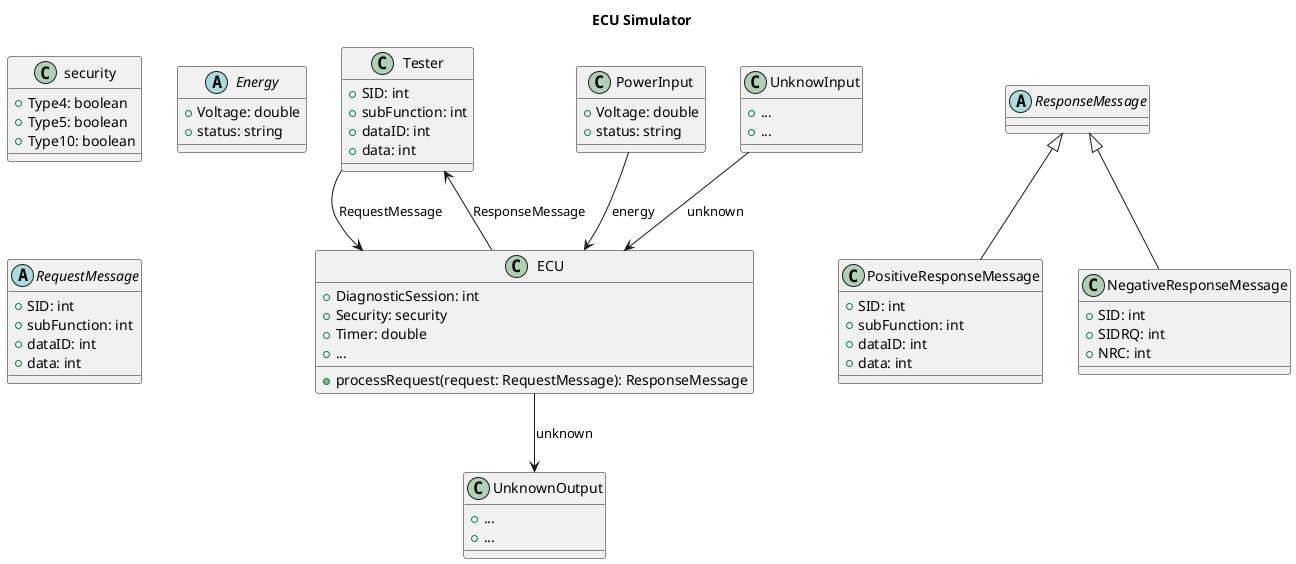@startuml ECU Simulator
title ECU Simulator

class Tester {
    +SID: int
    +subFunction: int
    +dataID: int
    +data: int
}

class ECU {
    +DiagnosticSession: int
    +Security: security
    +Timer: double
    +processRequest(request: RequestMessage): ResponseMessage
    +...
}

class security{
    + Type4: boolean
    + Type5: boolean
    + Type10: boolean
}

abstract class Energy{
    +Voltage: double
    +status: string
}
abstract class RequestMessage {
    +SID: int
    +subFunction: int
    +dataID: int
    +data: int
}
abstract class ResponseMessage {
}
' 正向响应消息
class PositiveResponseMessage extends ResponseMessage {
    +SID: int
    +subFunction: int
    +dataID: int
    +data: int
}

' 负向响应消息
class NegativeResponseMessage extends ResponseMessage {
    +SID: int
    +SIDRQ: int
    +NRC: int
}

class PowerInput {
    +Voltage: double
    +status: string
}

class UnknowInput {
    +...
    +...
}

class UnknownOutput {
    +...
    +...
}

UnknowInput --> ECU : unknown
PowerInput --> ECU : energy
Tester --> ECU : RequestMessage
ECU --> UnknownOutput : unknown
ECU --> Tester : ResponseMessage

@enduml

